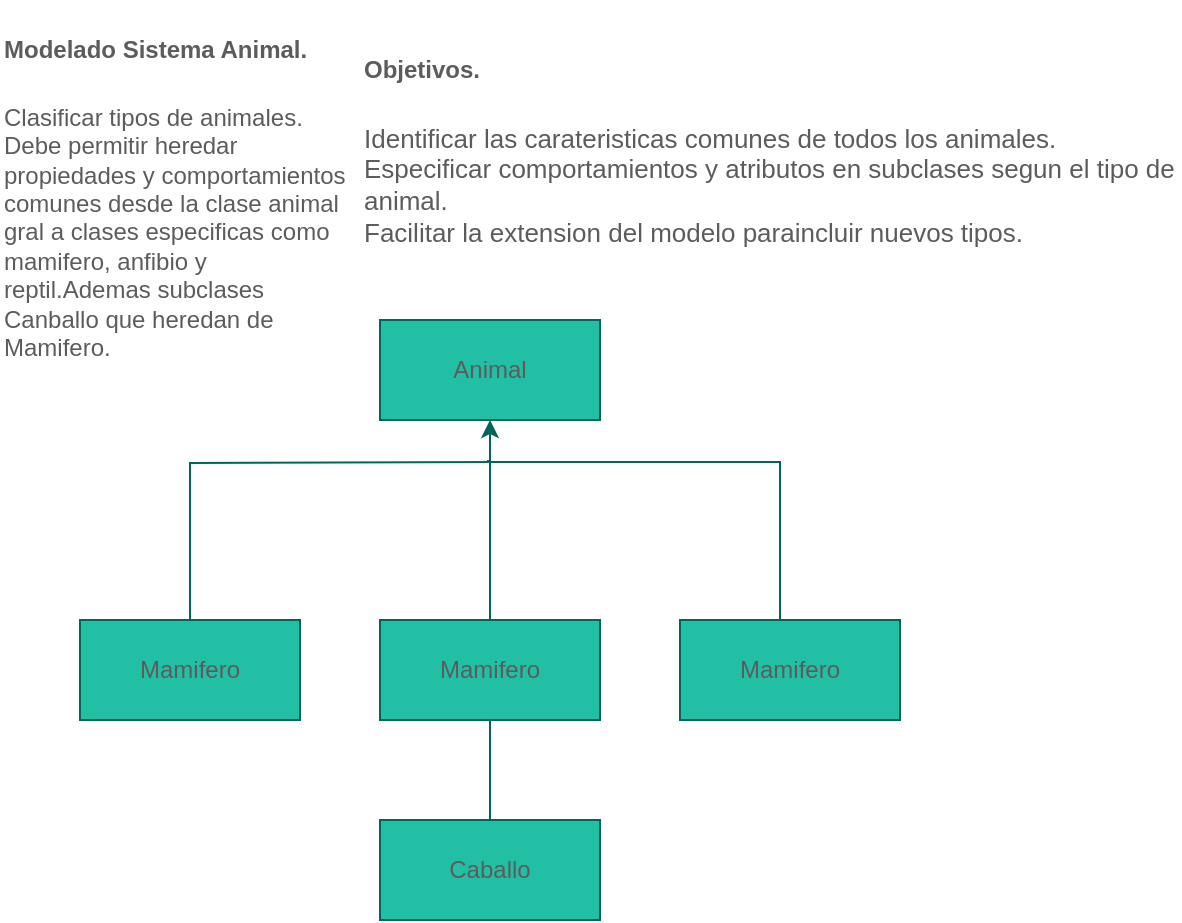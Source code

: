<mxfile version="26.1.1">
  <diagram name="Página-1" id="mBQNFbkxyeFUBmhsXrNg">
    <mxGraphModel dx="481" dy="559" grid="1" gridSize="10" guides="1" tooltips="1" connect="1" arrows="1" fold="1" page="1" pageScale="1" pageWidth="827" pageHeight="1169" math="0" shadow="0">
      <root>
        <mxCell id="0" />
        <mxCell id="1" parent="0" />
        <mxCell id="uSX1GnxnvZQKvaPDF6ch-1" value="&lt;font style=&quot;vertical-align: inherit;&quot;&gt;&lt;font style=&quot;vertical-align: inherit;&quot;&gt;Animal&lt;/font&gt;&lt;/font&gt;" style="html=1;whiteSpace=wrap;labelBackgroundColor=none;fillColor=#21C0A5;strokeColor=#006658;fontColor=#5C5C5C;" vertex="1" parent="1">
          <mxGeometry x="190" y="250" width="110" height="50" as="geometry" />
        </mxCell>
        <mxCell id="uSX1GnxnvZQKvaPDF6ch-4" style="edgeStyle=orthogonalEdgeStyle;rounded=0;orthogonalLoop=1;jettySize=auto;html=1;exitX=0.5;exitY=0;exitDx=0;exitDy=0;labelBackgroundColor=none;strokeColor=#006658;fontColor=default;" edge="1" parent="1" source="uSX1GnxnvZQKvaPDF6ch-2">
          <mxGeometry relative="1" as="geometry">
            <mxPoint x="245" y="300" as="targetPoint" />
            <mxPoint x="245" y="380" as="sourcePoint" />
          </mxGeometry>
        </mxCell>
        <mxCell id="uSX1GnxnvZQKvaPDF6ch-13" value="" style="rounded=1;orthogonalLoop=1;jettySize=auto;html=1;startArrow=none;startFill=0;strokeColor=none;labelBackgroundColor=none;fontColor=default;" edge="1" parent="1" source="uSX1GnxnvZQKvaPDF6ch-2" target="uSX1GnxnvZQKvaPDF6ch-10">
          <mxGeometry relative="1" as="geometry" />
        </mxCell>
        <mxCell id="uSX1GnxnvZQKvaPDF6ch-2" value="&lt;font style=&quot;vertical-align: inherit;&quot;&gt;&lt;font style=&quot;vertical-align: inherit;&quot;&gt;&lt;font style=&quot;vertical-align: inherit;&quot;&gt;&lt;font style=&quot;vertical-align: inherit;&quot;&gt;Mamifero&lt;/font&gt;&lt;/font&gt;&lt;/font&gt;&lt;/font&gt;" style="html=1;whiteSpace=wrap;labelBackgroundColor=none;fillColor=#21C0A5;strokeColor=#006658;fontColor=#5C5C5C;" vertex="1" parent="1">
          <mxGeometry x="190" y="400" width="110" height="50" as="geometry" />
        </mxCell>
        <mxCell id="uSX1GnxnvZQKvaPDF6ch-6" value="&lt;font style=&quot;vertical-align: inherit;&quot;&gt;&lt;font style=&quot;vertical-align: inherit;&quot;&gt;&lt;font style=&quot;vertical-align: inherit;&quot;&gt;&lt;font style=&quot;vertical-align: inherit;&quot;&gt;Mamifero&lt;/font&gt;&lt;/font&gt;&lt;/font&gt;&lt;/font&gt;" style="html=1;whiteSpace=wrap;labelBackgroundColor=none;fillColor=#21C0A5;strokeColor=#006658;fontColor=#5C5C5C;" vertex="1" parent="1">
          <mxGeometry x="40" y="400" width="110" height="50" as="geometry" />
        </mxCell>
        <mxCell id="uSX1GnxnvZQKvaPDF6ch-7" value="&lt;font style=&quot;vertical-align: inherit;&quot;&gt;&lt;font style=&quot;vertical-align: inherit;&quot;&gt;&lt;font style=&quot;vertical-align: inherit;&quot;&gt;&lt;font style=&quot;vertical-align: inherit;&quot;&gt;Mamifero&lt;/font&gt;&lt;/font&gt;&lt;/font&gt;&lt;/font&gt;" style="html=1;whiteSpace=wrap;labelBackgroundColor=none;fillColor=#21C0A5;strokeColor=#006658;fontColor=#5C5C5C;" vertex="1" parent="1">
          <mxGeometry x="340" y="400" width="110" height="50" as="geometry" />
        </mxCell>
        <mxCell id="uSX1GnxnvZQKvaPDF6ch-8" style="rounded=0;orthogonalLoop=1;jettySize=auto;html=1;entryX=0.5;entryY=0;entryDx=0;entryDy=0;edgeStyle=orthogonalEdgeStyle;endArrow=none;startFill=0;labelBackgroundColor=none;strokeColor=#006658;fontColor=default;" edge="1" parent="1" target="uSX1GnxnvZQKvaPDF6ch-6">
          <mxGeometry relative="1" as="geometry">
            <mxPoint x="110" y="290" as="targetPoint" />
            <mxPoint x="250" y="321" as="sourcePoint" />
          </mxGeometry>
        </mxCell>
        <mxCell id="uSX1GnxnvZQKvaPDF6ch-9" style="rounded=0;orthogonalLoop=1;jettySize=auto;html=1;edgeStyle=orthogonalEdgeStyle;endArrow=none;startFill=0;entryX=0.5;entryY=0;entryDx=0;entryDy=0;labelBackgroundColor=none;strokeColor=#006658;fontColor=default;" edge="1" parent="1" target="uSX1GnxnvZQKvaPDF6ch-7">
          <mxGeometry relative="1" as="geometry">
            <mxPoint x="394" y="380" as="targetPoint" />
            <mxPoint x="244" y="320" as="sourcePoint" />
            <Array as="points">
              <mxPoint x="244" y="321" />
              <mxPoint x="390" y="321" />
              <mxPoint x="390" y="400" />
            </Array>
          </mxGeometry>
        </mxCell>
        <mxCell id="uSX1GnxnvZQKvaPDF6ch-10" value="&lt;font style=&quot;vertical-align: inherit;&quot;&gt;&lt;font style=&quot;vertical-align: inherit;&quot;&gt;&lt;font style=&quot;vertical-align: inherit;&quot;&gt;&lt;font style=&quot;vertical-align: inherit;&quot;&gt;Caballo&lt;/font&gt;&lt;/font&gt;&lt;/font&gt;&lt;/font&gt;" style="html=1;whiteSpace=wrap;labelBackgroundColor=none;fillColor=#21C0A5;strokeColor=#006658;fontColor=#5C5C5C;" vertex="1" parent="1">
          <mxGeometry x="190" y="500" width="110" height="50" as="geometry" />
        </mxCell>
        <mxCell id="uSX1GnxnvZQKvaPDF6ch-14" value="" style="edgeStyle=none;orthogonalLoop=1;jettySize=auto;html=1;rounded=0;endArrow=none;startFill=0;exitX=0.5;exitY=0;exitDx=0;exitDy=0;entryX=0.5;entryY=1;entryDx=0;entryDy=0;labelBackgroundColor=none;strokeColor=#006658;fontColor=default;" edge="1" parent="1" source="uSX1GnxnvZQKvaPDF6ch-10" target="uSX1GnxnvZQKvaPDF6ch-2">
          <mxGeometry width="80" relative="1" as="geometry">
            <mxPoint x="380" y="360" as="sourcePoint" />
            <mxPoint x="460" y="360" as="targetPoint" />
            <Array as="points" />
          </mxGeometry>
        </mxCell>
        <mxCell id="uSX1GnxnvZQKvaPDF6ch-15" value="&lt;h1 style=&quot;margin-top: 0px;&quot;&gt;&lt;font style=&quot;font-size: 12px;&quot;&gt;Modelado Sistema Animal.&lt;/font&gt;&lt;/h1&gt;&lt;div&gt;&lt;font style=&quot;font-size: 12px;&quot;&gt;Clasificar tipos de animales. Debe permitir heredar propiedades y comportamientos comunes desde la clase animal gral a clases especificas como mamifero, anfibio y reptil.Ademas subclases Canballo que heredan de Mamifero.&lt;/font&gt;&lt;/div&gt;" style="text;html=1;whiteSpace=wrap;overflow=hidden;rounded=0;fontColor=#5C5C5C;" vertex="1" parent="1">
          <mxGeometry y="90" width="180" height="180" as="geometry" />
        </mxCell>
        <mxCell id="uSX1GnxnvZQKvaPDF6ch-16" value="&lt;h1 style=&quot;margin-top: 0px;&quot;&gt;&lt;font style=&quot;font-size: 12px;&quot;&gt;Objetivos.&lt;/font&gt;&lt;/h1&gt;&lt;div&gt;&lt;font style=&quot;font-size: 13px;&quot;&gt;Identificar las carateristicas comunes de todos los animales.&lt;/font&gt;&lt;/div&gt;&lt;div&gt;&lt;font style=&quot;font-size: 13px;&quot;&gt;Especificar comportamientos y atributos en subclases segun el tipo de animal.&lt;/font&gt;&lt;/div&gt;&lt;div&gt;&lt;font style=&quot;font-size: 13px;&quot;&gt;Facilitar la extension del modelo paraincluir nuevos tipos.&lt;/font&gt;&lt;/div&gt;" style="text;html=1;whiteSpace=wrap;overflow=hidden;rounded=0;fontColor=#5C5C5C;" vertex="1" parent="1">
          <mxGeometry x="180" y="100" width="410" height="140" as="geometry" />
        </mxCell>
      </root>
    </mxGraphModel>
  </diagram>
</mxfile>
